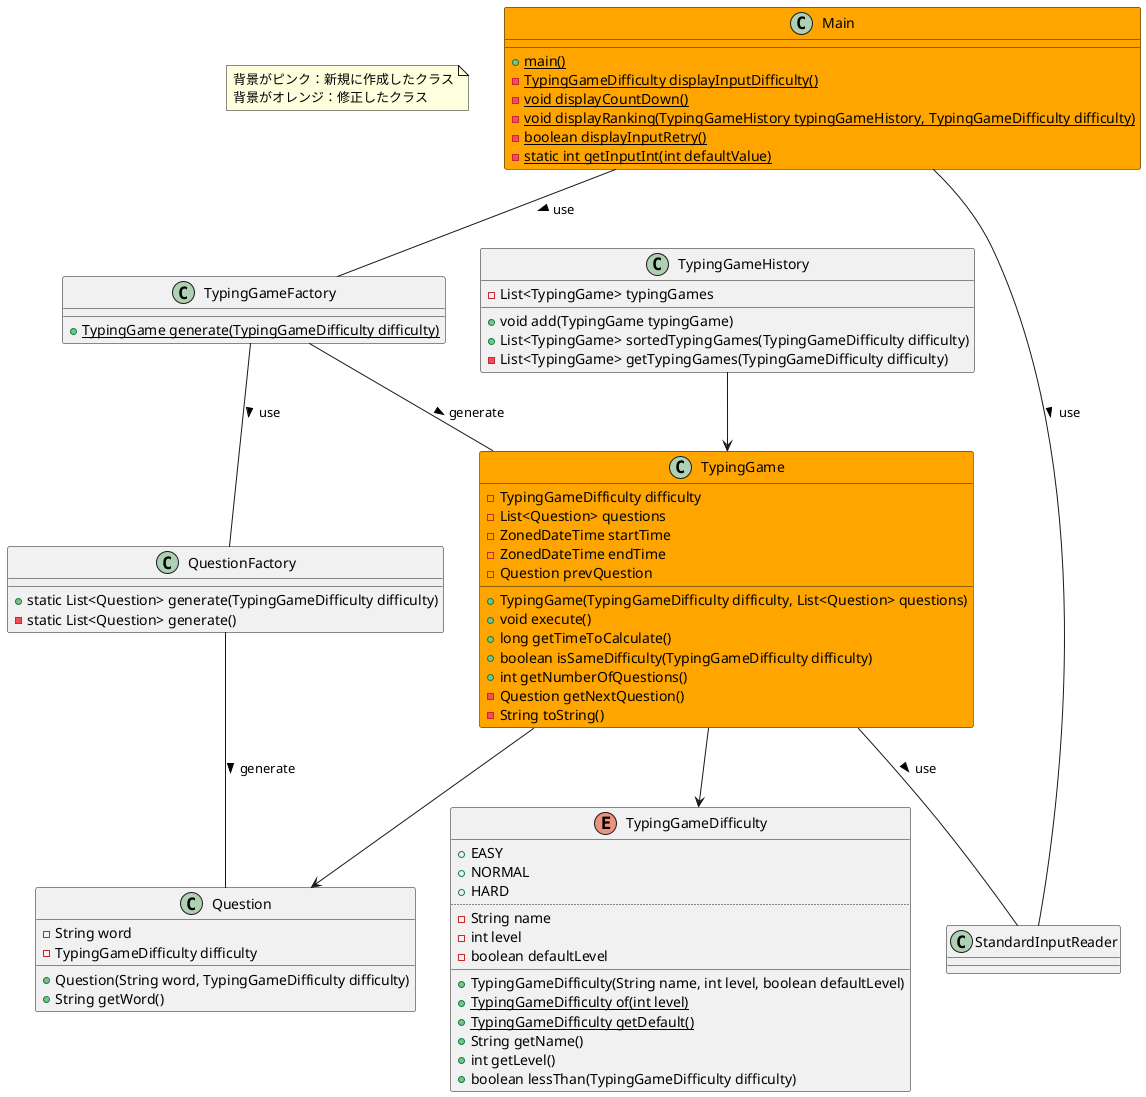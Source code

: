 @startuml 03_display_ranking_starttime

note as note_main
  背景がピンク：新規に作成したクラス
  背景がオレンジ：修正したクラス
end note

class Main #Orange {
  + {static} main()
  - {static} TypingGameDifficulty displayInputDifficulty()
  - {static} void displayCountDown()
  - {static} void displayRanking(TypingGameHistory typingGameHistory, TypingGameDifficulty difficulty)
  - {static} boolean displayInputRetry()
  - {static} static int getInputInt(int defaultValue)
}

class TypingGame #Orange {
  - TypingGameDifficulty difficulty
  - List<Question> questions
  - ZonedDateTime startTime
  - ZonedDateTime endTime
  - Question prevQuestion
  + TypingGame(TypingGameDifficulty difficulty, List<Question> questions)
  + void execute()
  + long getTimeToCalculate()
  + boolean isSameDifficulty(TypingGameDifficulty difficulty)
  + int getNumberOfQuestions()
  - Question getNextQuestion()
  - String toString()
}

enum TypingGameDifficulty {
  + EASY
  + NORMAL
  + HARD
  ..
  - String name
  - int level
  - boolean defaultLevel
  __
  + TypingGameDifficulty(String name, int level, boolean defaultLevel)
  + {static} TypingGameDifficulty of(int level)
  + {static} TypingGameDifficulty getDefault()
  + String getName()
  + int getLevel()
  + boolean lessThan(TypingGameDifficulty difficulty)
}

class TypingGameHistory {
  - List<TypingGame> typingGames
  + void add(TypingGame typingGame)
  + List<TypingGame> sortedTypingGames(TypingGameDifficulty difficulty)
  - List<TypingGame> getTypingGames(TypingGameDifficulty difficulty)
}

class TypingGameFactory {
  + {static} TypingGame generate(TypingGameDifficulty difficulty)
}

class Question {
  - String word
  - TypingGameDifficulty difficulty
  + Question(String word, TypingGameDifficulty difficulty)
  + String getWord()
}

class QuestionFactory {
  + static List<Question> generate(TypingGameDifficulty difficulty)
  - static List<Question> generate()
}

class StandardInputReader {}

Main -- TypingGameFactory : use >
Main -- StandardInputReader : use >

TypingGameFactory -- QuestionFactory : use >

TypingGameFactory -- TypingGame : generate >

QuestionFactory -- Question : generate >

TypingGameHistory --> TypingGame
TypingGame --> TypingGameDifficulty
TypingGame --> Question
TypingGame -- StandardInputReader : use >

@enduml
